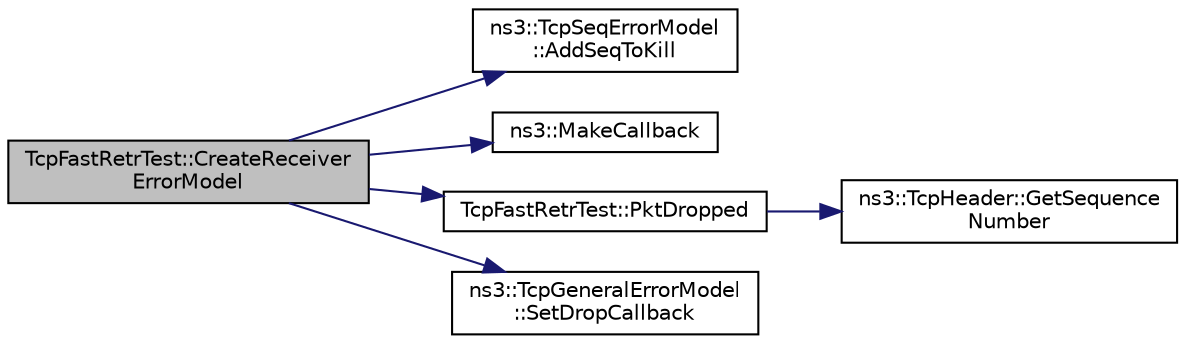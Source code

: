 digraph "TcpFastRetrTest::CreateReceiverErrorModel"
{
 // LATEX_PDF_SIZE
  edge [fontname="Helvetica",fontsize="10",labelfontname="Helvetica",labelfontsize="10"];
  node [fontname="Helvetica",fontsize="10",shape=record];
  rankdir="LR";
  Node1 [label="TcpFastRetrTest::CreateReceiver\lErrorModel",height=0.2,width=0.4,color="black", fillcolor="grey75", style="filled", fontcolor="black",tooltip="Create and return the error model to install in the receiver node."];
  Node1 -> Node2 [color="midnightblue",fontsize="10",style="solid",fontname="Helvetica"];
  Node2 [label="ns3::TcpSeqErrorModel\l::AddSeqToKill",height=0.2,width=0.4,color="black", fillcolor="white", style="filled",URL="$classns3_1_1_tcp_seq_error_model.html#a5c414ce6277ae9ff84decb83a0847386",tooltip="Add the sequence number to the list of segments to be killed."];
  Node1 -> Node3 [color="midnightblue",fontsize="10",style="solid",fontname="Helvetica"];
  Node3 [label="ns3::MakeCallback",height=0.2,width=0.4,color="black", fillcolor="white", style="filled",URL="$namespacens3.html#af1dde3c04374147fca0cfe3b0766d664",tooltip="Build Callbacks for class method members which take varying numbers of arguments and potentially retu..."];
  Node1 -> Node4 [color="midnightblue",fontsize="10",style="solid",fontname="Helvetica"];
  Node4 [label="TcpFastRetrTest::PktDropped",height=0.2,width=0.4,color="black", fillcolor="white", style="filled",URL="$class_tcp_fast_retr_test.html#ade4e22b563eb4de3c06f28691849078d",tooltip="Check if the packet being dropped is the right one."];
  Node4 -> Node5 [color="midnightblue",fontsize="10",style="solid",fontname="Helvetica"];
  Node5 [label="ns3::TcpHeader::GetSequence\lNumber",height=0.2,width=0.4,color="black", fillcolor="white", style="filled",URL="$classns3_1_1_tcp_header.html#a378fca684de64584c4fcc7dd9034e5e5",tooltip="Get the sequence number."];
  Node1 -> Node6 [color="midnightblue",fontsize="10",style="solid",fontname="Helvetica"];
  Node6 [label="ns3::TcpGeneralErrorModel\l::SetDropCallback",height=0.2,width=0.4,color="black", fillcolor="white", style="filled",URL="$classns3_1_1_tcp_general_error_model.html#a812f8d0b0eaf4508efd44be00028673f",tooltip="Set the drop callback."];
}
